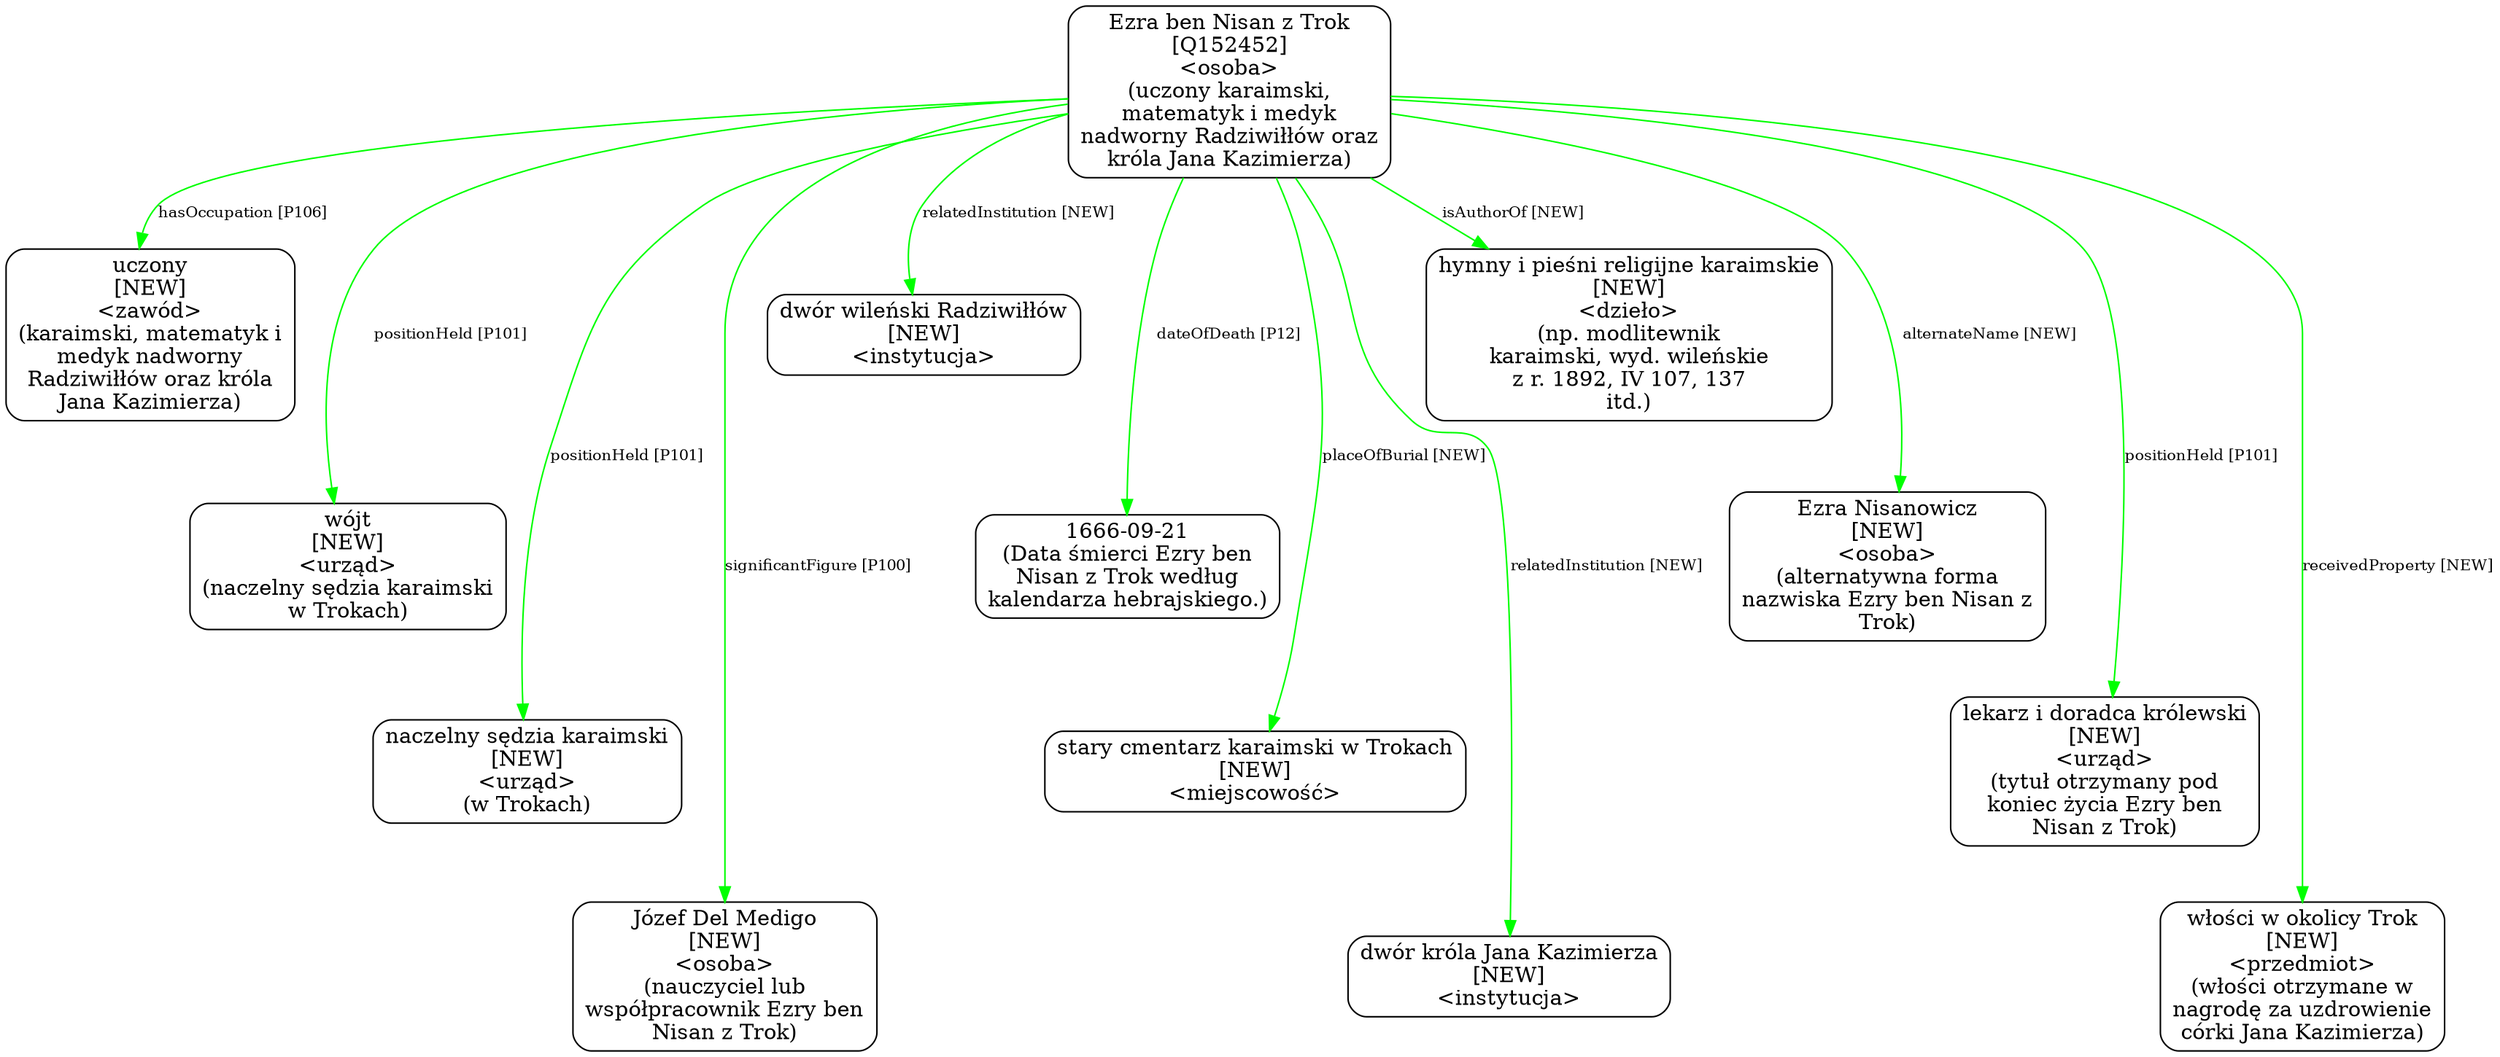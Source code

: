 digraph {
	node [shape=box,
		style=rounded
	];
	edge [fontsize=10];
	"Ezra ben Nisan z Trok
[Q152452]
<osoba>
(uczony karaimski,
matematyk i medyk
nadworny Radziwiłłów oraz
króla Jana Kazimierza)"	[color=black,
		label="Ezra ben Nisan z Trok
[Q152452]
<osoba>
(uczony karaimski,
matematyk i medyk
nadworny Radziwiłłów oraz
króla Jana Kazimierza)"];
	"Ezra ben Nisan z Trok
[Q152452]
<osoba>
(uczony karaimski,
matematyk i medyk
nadworny Radziwiłłów oraz
króla Jana Kazimierza)" -> "uczony
[NEW]
<zawód>
(karaimski, matematyk i
medyk nadworny
Radziwiłłów oraz króla
Jana Kazimierza)"	[color=green,
		label="hasOccupation [P106]",
		minlen=1];
	"Ezra ben Nisan z Trok
[Q152452]
<osoba>
(uczony karaimski,
matematyk i medyk
nadworny Radziwiłłów oraz
króla Jana Kazimierza)" -> "wójt
[NEW]
<urząd>
(naczelny sędzia karaimski
w Trokach)"	[color=green,
		label="positionHeld [P101]",
		minlen=2];
	"Ezra ben Nisan z Trok
[Q152452]
<osoba>
(uczony karaimski,
matematyk i medyk
nadworny Radziwiłłów oraz
króla Jana Kazimierza)" -> "naczelny sędzia karaimski
[NEW]
<urząd>
(w Trokach)"	[color=green,
		label="positionHeld [P101]",
		minlen=3];
	"Ezra ben Nisan z Trok
[Q152452]
<osoba>
(uczony karaimski,
matematyk i medyk
nadworny Radziwiłłów oraz
króla Jana Kazimierza)" -> "Józef Del Medigo
[NEW]
<osoba>
(nauczyciel lub
współpracownik Ezry ben
Nisan z Trok)"	[color=green,
		label="significantFigure [P100]",
		minlen=4];
	"Ezra ben Nisan z Trok
[Q152452]
<osoba>
(uczony karaimski,
matematyk i medyk
nadworny Radziwiłłów oraz
króla Jana Kazimierza)" -> "dwór wileński Radziwiłłów
[NEW]
<instytucja>"	[color=green,
		label="relatedInstitution [NEW]",
		minlen=1];
	"Ezra ben Nisan z Trok
[Q152452]
<osoba>
(uczony karaimski,
matematyk i medyk
nadworny Radziwiłłów oraz
króla Jana Kazimierza)" -> "1666-09-21
(Data śmierci Ezry ben
Nisan z Trok według
kalendarza hebrajskiego.)"	[color=green,
		label="dateOfDeath [P12]",
		minlen=2];
	"Ezra ben Nisan z Trok
[Q152452]
<osoba>
(uczony karaimski,
matematyk i medyk
nadworny Radziwiłłów oraz
króla Jana Kazimierza)" -> "stary cmentarz karaimski w Trokach
[NEW]
<miejscowość>"	[color=green,
		label="placeOfBurial [NEW]",
		minlen=3];
	"Ezra ben Nisan z Trok
[Q152452]
<osoba>
(uczony karaimski,
matematyk i medyk
nadworny Radziwiłłów oraz
króla Jana Kazimierza)" -> "dwór króla Jana Kazimierza
[NEW]
<instytucja>"	[color=green,
		label="relatedInstitution [NEW]",
		minlen=4];
	"Ezra ben Nisan z Trok
[Q152452]
<osoba>
(uczony karaimski,
matematyk i medyk
nadworny Radziwiłłów oraz
króla Jana Kazimierza)" -> "hymny i pieśni religijne karaimskie
[NEW]
<dzieło>
(np. modlitewnik
karaimski, wyd. wileńskie
z r. 1892, IV 107, 137
itd.)"	[color=green,
		label="isAuthorOf [NEW]",
		minlen=1];
	"Ezra ben Nisan z Trok
[Q152452]
<osoba>
(uczony karaimski,
matematyk i medyk
nadworny Radziwiłłów oraz
króla Jana Kazimierza)" -> "Ezra Nisanowicz
[NEW]
<osoba>
(alternatywna forma
nazwiska Ezry ben Nisan z
Trok)"	[color=green,
		label="alternateName [NEW]",
		minlen=2];
	"Ezra ben Nisan z Trok
[Q152452]
<osoba>
(uczony karaimski,
matematyk i medyk
nadworny Radziwiłłów oraz
króla Jana Kazimierza)" -> "lekarz i doradca królewski
[NEW]
<urząd>
(tytuł otrzymany pod
koniec życia Ezry ben
Nisan z Trok)"	[color=green,
		label="positionHeld [P101]",
		minlen=3];
	"Ezra ben Nisan z Trok
[Q152452]
<osoba>
(uczony karaimski,
matematyk i medyk
nadworny Radziwiłłów oraz
króla Jana Kazimierza)" -> "włości w okolicy Trok
[NEW]
<przedmiot>
(włości otrzymane w
nagrodę za uzdrowienie
córki Jana Kazimierza)"	[color=green,
		label="receivedProperty [NEW]",
		minlen=4];
}
